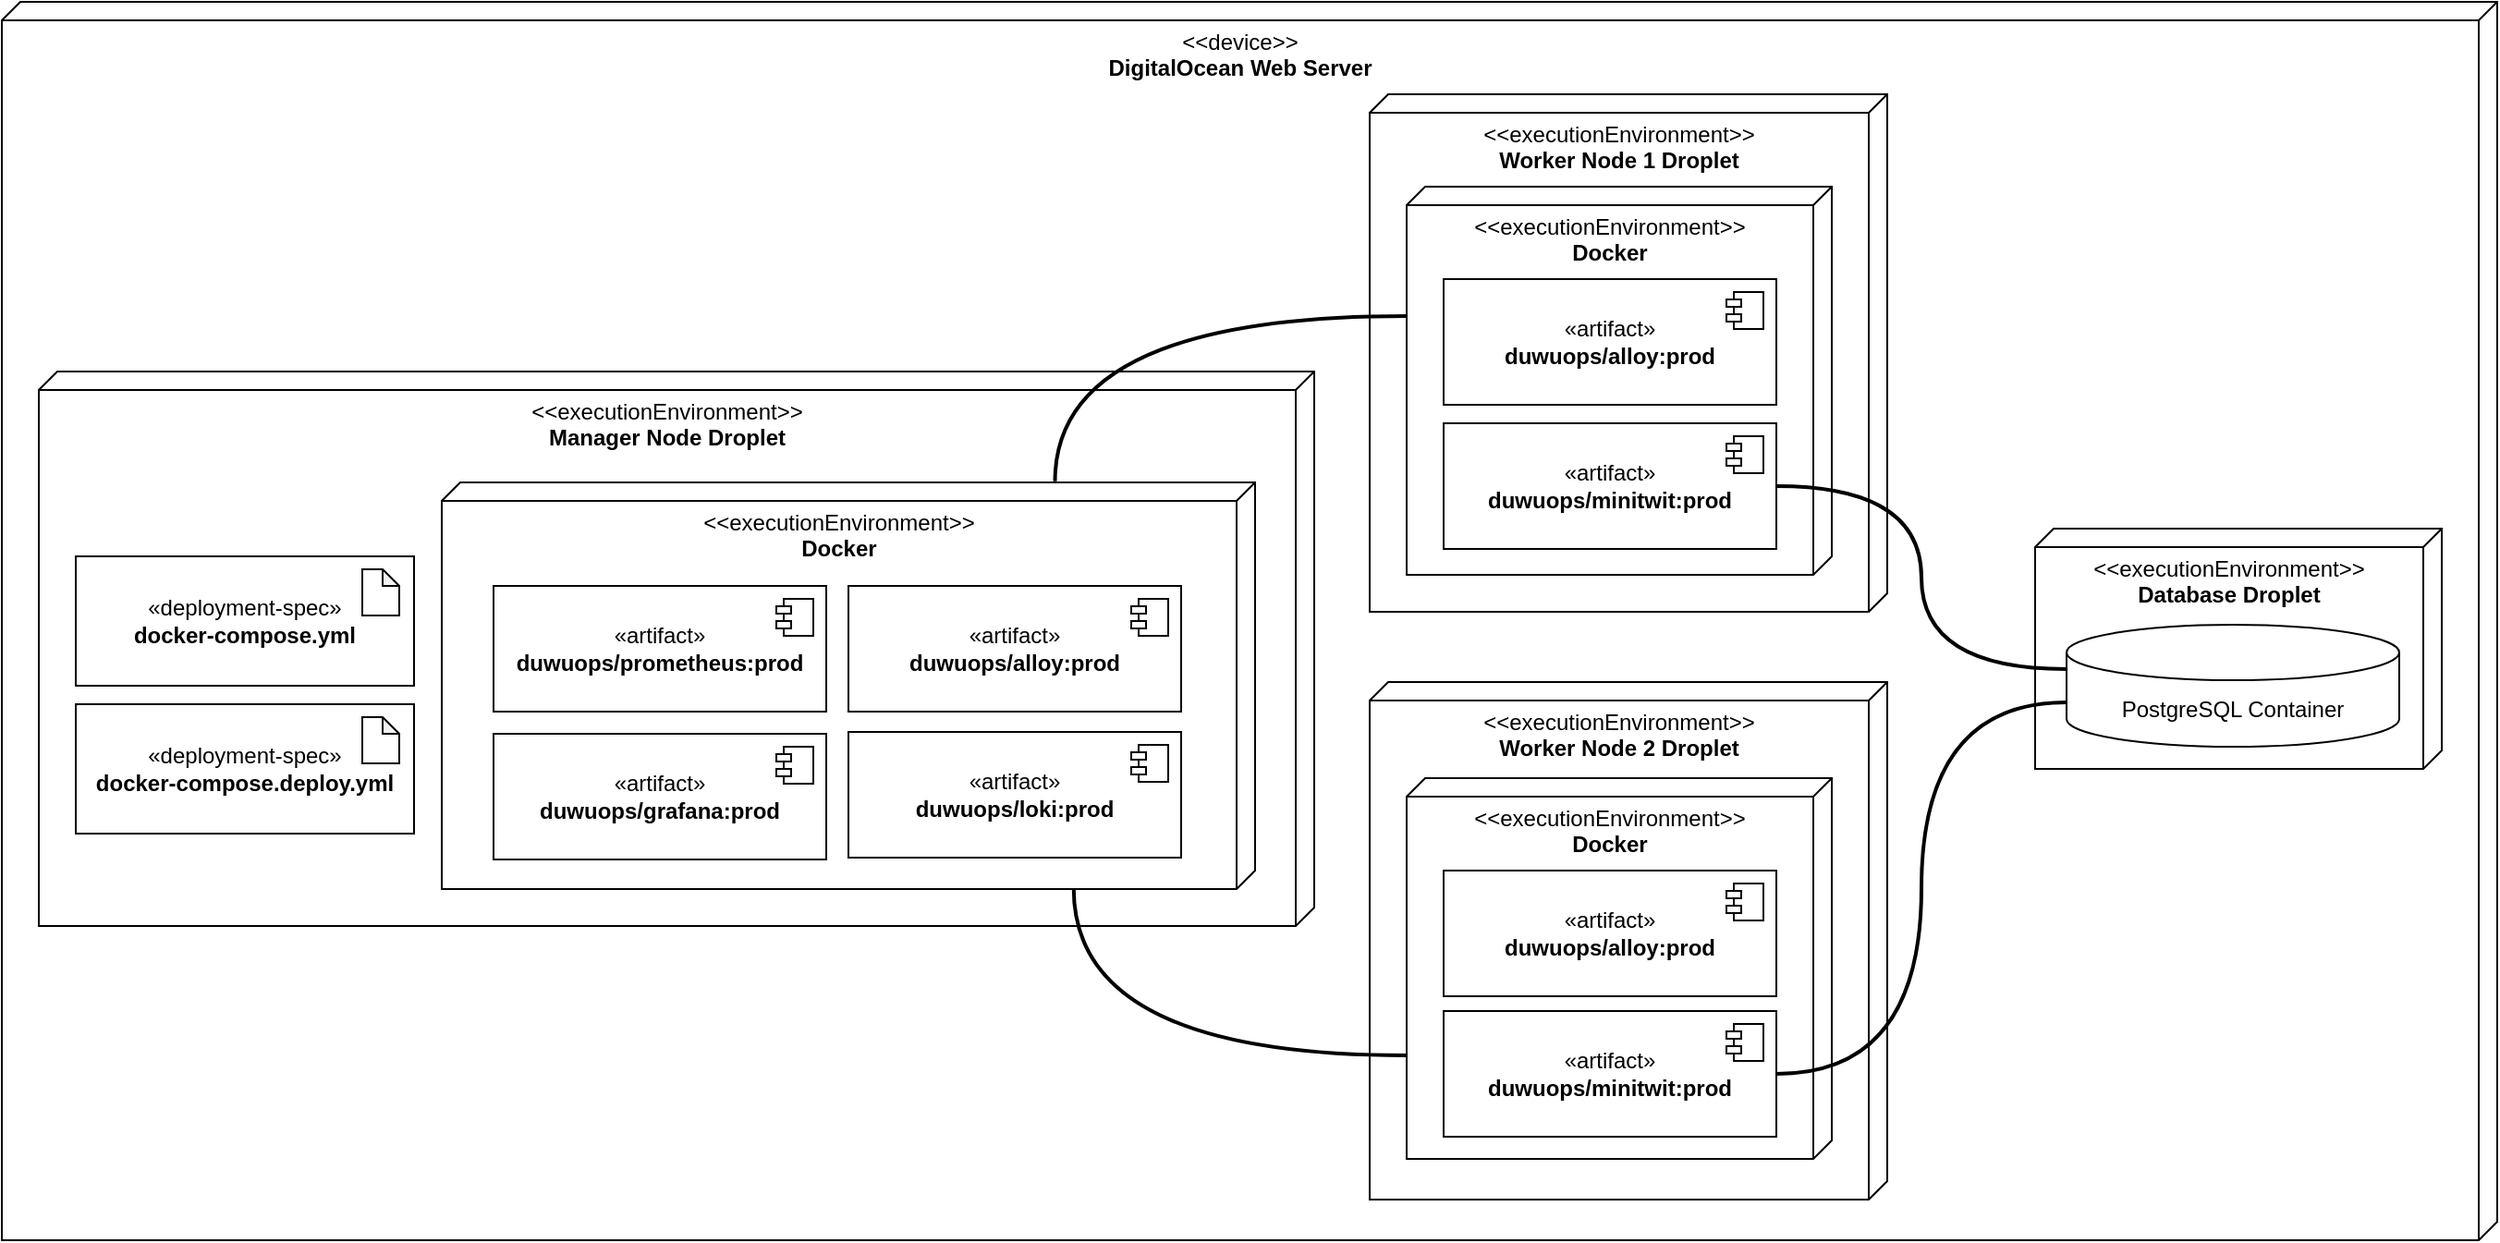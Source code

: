 <mxfile version="27.0.6" pages="3">
  <diagram name="Simple Minitwit" id="ghDVzeXJiOUVbR5JhGNg">
    <mxGraphModel dx="448" dy="2796" grid="1" gridSize="10" guides="1" tooltips="1" connect="1" arrows="1" fold="1" page="1" pageScale="1" pageWidth="827" pageHeight="1169" math="0" shadow="0">
      <root>
        <mxCell id="r8OlChdxKm2pubxisH3F-0" />
        <mxCell id="r8OlChdxKm2pubxisH3F-1" parent="r8OlChdxKm2pubxisH3F-0" />
        <mxCell id="r8OlChdxKm2pubxisH3F-3" value="&amp;lt;&amp;lt;device&amp;gt;&amp;gt;&lt;br&gt;&lt;b&gt;DigitalOcean Web Server&lt;/b&gt;" style="verticalAlign=top;align=center;spacingTop=8;spacingLeft=2;spacingRight=12;shape=cube;size=10;direction=south;fontStyle=0;html=1;whiteSpace=wrap;" vertex="1" parent="r8OlChdxKm2pubxisH3F-1">
          <mxGeometry x="1810" y="-960" width="1350" height="670" as="geometry" />
        </mxCell>
        <mxCell id="hiEy23RbbXemlwwqK9lv-1" value="" style="group" vertex="1" connectable="0" parent="r8OlChdxKm2pubxisH3F-1">
          <mxGeometry x="2550" y="-592" width="280" height="280" as="geometry" />
        </mxCell>
        <mxCell id="yR3hGrw-X0Y6tIDQcqw4-3" value="&amp;lt;&amp;lt;executionEnvironment&amp;gt;&amp;gt;&lt;br&gt;&lt;b&gt;Worker Node 2&amp;nbsp;&lt;/b&gt;&lt;b&gt;Droplet&lt;/b&gt;" style="verticalAlign=top;align=center;spacingTop=8;spacingLeft=2;spacingRight=12;shape=cube;size=10;direction=south;fontStyle=0;html=1;whiteSpace=wrap;" vertex="1" parent="hiEy23RbbXemlwwqK9lv-1">
          <mxGeometry width="280" height="280" as="geometry" />
        </mxCell>
        <mxCell id="r8OlChdxKm2pubxisH3F-5" value="&amp;lt;&amp;lt;executionEnvironment&amp;gt;&amp;gt;&lt;br&gt;&lt;b&gt;Docker&lt;/b&gt;" style="verticalAlign=top;align=center;spacingTop=8;spacingLeft=2;spacingRight=12;shape=cube;size=10;direction=south;fontStyle=0;html=1;whiteSpace=wrap;" vertex="1" parent="hiEy23RbbXemlwwqK9lv-1">
          <mxGeometry x="20" y="52" width="230" height="206" as="geometry" />
        </mxCell>
        <mxCell id="r8OlChdxKm2pubxisH3F-53" value="«artifact»&lt;br&gt;&lt;b&gt;duwuops/alloy:prod&lt;/b&gt;" style="html=1;dropTarget=0;whiteSpace=wrap;" vertex="1" parent="hiEy23RbbXemlwwqK9lv-1">
          <mxGeometry x="40" y="102" width="180" height="68" as="geometry" />
        </mxCell>
        <mxCell id="r8OlChdxKm2pubxisH3F-54" value="" style="shape=module;jettyWidth=8;jettyHeight=4;" vertex="1" parent="r8OlChdxKm2pubxisH3F-53">
          <mxGeometry x="1" width="20" height="20" relative="1" as="geometry">
            <mxPoint x="-27" y="7" as="offset" />
          </mxGeometry>
        </mxCell>
        <mxCell id="yR3hGrw-X0Y6tIDQcqw4-11" value="«artifact»&lt;br&gt;&lt;b&gt;duwuops/minitwit:prod&lt;/b&gt;" style="html=1;dropTarget=0;whiteSpace=wrap;" vertex="1" parent="hiEy23RbbXemlwwqK9lv-1">
          <mxGeometry x="40" y="178" width="180" height="68" as="geometry" />
        </mxCell>
        <mxCell id="yR3hGrw-X0Y6tIDQcqw4-12" value="" style="shape=module;jettyWidth=8;jettyHeight=4;" vertex="1" parent="yR3hGrw-X0Y6tIDQcqw4-11">
          <mxGeometry x="1" width="20" height="20" relative="1" as="geometry">
            <mxPoint x="-27" y="7" as="offset" />
          </mxGeometry>
        </mxCell>
        <mxCell id="r8OlChdxKm2pubxisH3F-18" value="" style="group" vertex="1" connectable="0" parent="r8OlChdxKm2pubxisH3F-1">
          <mxGeometry x="2910" y="-675" width="220" height="130" as="geometry" />
        </mxCell>
        <mxCell id="r8OlChdxKm2pubxisH3F-19" value="&amp;lt;&amp;lt;executionEnvironment&amp;gt;&amp;gt;&lt;br&gt;&lt;b&gt;Database Droplet&lt;/b&gt;" style="verticalAlign=top;align=center;spacingTop=8;spacingLeft=2;spacingRight=12;shape=cube;size=10;direction=south;fontStyle=0;html=1;whiteSpace=wrap;" vertex="1" parent="r8OlChdxKm2pubxisH3F-18">
          <mxGeometry width="220" height="130" as="geometry" />
        </mxCell>
        <mxCell id="r8OlChdxKm2pubxisH3F-20" value="PostgreSQL Container" style="shape=cylinder3;whiteSpace=wrap;html=1;boundedLbl=1;backgroundOutline=1;size=15;" vertex="1" parent="r8OlChdxKm2pubxisH3F-18">
          <mxGeometry x="17" y="52" width="180" height="66" as="geometry" />
        </mxCell>
        <mxCell id="hiEy23RbbXemlwwqK9lv-2" value="" style="group" vertex="1" connectable="0" parent="r8OlChdxKm2pubxisH3F-1">
          <mxGeometry x="2550" y="-910" width="280" height="280" as="geometry" />
        </mxCell>
        <mxCell id="yR3hGrw-X0Y6tIDQcqw4-2" value="&amp;lt;&amp;lt;executionEnvironment&amp;gt;&amp;gt;&lt;br&gt;&lt;b&gt;Worker Node 1&amp;nbsp;&lt;/b&gt;&lt;b&gt;Droplet&lt;/b&gt;" style="verticalAlign=top;align=center;spacingTop=8;spacingLeft=2;spacingRight=12;shape=cube;size=10;direction=south;fontStyle=0;html=1;whiteSpace=wrap;" vertex="1" parent="hiEy23RbbXemlwwqK9lv-2">
          <mxGeometry width="280" height="280" as="geometry" />
        </mxCell>
        <mxCell id="r8OlChdxKm2pubxisH3F-6" value="&amp;lt;&amp;lt;executionEnvironment&amp;gt;&amp;gt;&lt;br&gt;&lt;b&gt;Docker&lt;/b&gt;" style="verticalAlign=top;align=center;spacingTop=8;spacingLeft=2;spacingRight=12;shape=cube;size=10;direction=south;fontStyle=0;html=1;whiteSpace=wrap;" vertex="1" parent="hiEy23RbbXemlwwqK9lv-2">
          <mxGeometry x="20" y="50" width="230" height="210" as="geometry" />
        </mxCell>
        <mxCell id="r8OlChdxKm2pubxisH3F-51" value="«artifact»&lt;br&gt;&lt;b&gt;duwuops/alloy:prod&lt;/b&gt;" style="html=1;dropTarget=0;whiteSpace=wrap;" vertex="1" parent="hiEy23RbbXemlwwqK9lv-2">
          <mxGeometry x="40" y="100" width="180" height="68" as="geometry" />
        </mxCell>
        <mxCell id="r8OlChdxKm2pubxisH3F-52" value="" style="shape=module;jettyWidth=8;jettyHeight=4;" vertex="1" parent="r8OlChdxKm2pubxisH3F-51">
          <mxGeometry x="1" width="20" height="20" relative="1" as="geometry">
            <mxPoint x="-27" y="7" as="offset" />
          </mxGeometry>
        </mxCell>
        <mxCell id="yR3hGrw-X0Y6tIDQcqw4-7" value="«artifact»&lt;br&gt;&lt;b&gt;duwuops/minitwit:prod&lt;/b&gt;" style="html=1;dropTarget=0;whiteSpace=wrap;" vertex="1" parent="hiEy23RbbXemlwwqK9lv-2">
          <mxGeometry x="40" y="178" width="180" height="68" as="geometry" />
        </mxCell>
        <mxCell id="yR3hGrw-X0Y6tIDQcqw4-8" value="" style="shape=module;jettyWidth=8;jettyHeight=4;" vertex="1" parent="yR3hGrw-X0Y6tIDQcqw4-7">
          <mxGeometry x="1" width="20" height="20" relative="1" as="geometry">
            <mxPoint x="-27" y="7" as="offset" />
          </mxGeometry>
        </mxCell>
        <mxCell id="hiEy23RbbXemlwwqK9lv-4" value="" style="group" vertex="1" connectable="0" parent="r8OlChdxKm2pubxisH3F-1">
          <mxGeometry x="1830" y="-760" width="690" height="300" as="geometry" />
        </mxCell>
        <mxCell id="r8OlChdxKm2pubxisH3F-4" value="&amp;lt;&amp;lt;executionEnvironment&amp;gt;&amp;gt;&lt;br&gt;&lt;b&gt;Manager Node&amp;nbsp;&lt;/b&gt;&lt;b&gt;Droplet&lt;/b&gt;" style="verticalAlign=top;align=center;spacingTop=8;spacingLeft=2;spacingRight=12;shape=cube;size=10;direction=south;fontStyle=0;html=1;whiteSpace=wrap;" vertex="1" parent="hiEy23RbbXemlwwqK9lv-4">
          <mxGeometry width="690" height="300" as="geometry" />
        </mxCell>
        <mxCell id="yR3hGrw-X0Y6tIDQcqw4-13" value="" style="group" vertex="1" connectable="0" parent="hiEy23RbbXemlwwqK9lv-4">
          <mxGeometry x="20" y="100" width="183" height="150" as="geometry" />
        </mxCell>
        <mxCell id="r8OlChdxKm2pubxisH3F-21" value="" style="group" vertex="1" connectable="0" parent="yR3hGrw-X0Y6tIDQcqw4-13">
          <mxGeometry y="80" width="183" height="70" as="geometry" />
        </mxCell>
        <mxCell id="r8OlChdxKm2pubxisH3F-22" value="«deployment-spec»&lt;br&gt;&lt;b&gt;docker-compose.deploy.yml&lt;/b&gt;" style="html=1;whiteSpace=wrap;" vertex="1" parent="r8OlChdxKm2pubxisH3F-21">
          <mxGeometry width="183" height="70" as="geometry" />
        </mxCell>
        <mxCell id="r8OlChdxKm2pubxisH3F-23" value="" style="shape=note;whiteSpace=wrap;html=1;backgroundOutline=1;darkOpacity=0.05;size=9;" vertex="1" parent="r8OlChdxKm2pubxisH3F-21">
          <mxGeometry x="155" y="7" width="20" height="25" as="geometry" />
        </mxCell>
        <mxCell id="r8OlChdxKm2pubxisH3F-24" value="" style="group" vertex="1" connectable="0" parent="yR3hGrw-X0Y6tIDQcqw4-13">
          <mxGeometry width="183" height="70" as="geometry" />
        </mxCell>
        <mxCell id="r8OlChdxKm2pubxisH3F-25" value="«deployment-spec»&lt;br&gt;&lt;b&gt;docker-compose.yml&lt;/b&gt;" style="html=1;whiteSpace=wrap;" vertex="1" parent="r8OlChdxKm2pubxisH3F-24">
          <mxGeometry width="183" height="70" as="geometry" />
        </mxCell>
        <mxCell id="r8OlChdxKm2pubxisH3F-26" value="" style="shape=note;whiteSpace=wrap;html=1;backgroundOutline=1;darkOpacity=0.05;size=9;" vertex="1" parent="r8OlChdxKm2pubxisH3F-24">
          <mxGeometry x="155" y="7" width="20" height="25" as="geometry" />
        </mxCell>
        <mxCell id="hiEy23RbbXemlwwqK9lv-3" value="" style="group" vertex="1" connectable="0" parent="hiEy23RbbXemlwwqK9lv-4">
          <mxGeometry x="218" y="60" width="440" height="220" as="geometry" />
        </mxCell>
        <mxCell id="r8OlChdxKm2pubxisH3F-62" value="&amp;lt;&amp;lt;executionEnvironment&amp;gt;&amp;gt;&lt;br&gt;&lt;b&gt;Docker&lt;/b&gt;" style="verticalAlign=top;align=center;spacingTop=8;spacingLeft=2;spacingRight=12;shape=cube;size=10;direction=south;fontStyle=0;html=1;whiteSpace=wrap;container=0;" vertex="1" parent="hiEy23RbbXemlwwqK9lv-3">
          <mxGeometry width="440" height="220" as="geometry" />
        </mxCell>
        <mxCell id="r8OlChdxKm2pubxisH3F-63" value="«artifact»&lt;br&gt;&lt;b&gt;duwuops/grafana:prod&lt;/b&gt;" style="html=1;dropTarget=0;whiteSpace=wrap;" vertex="1" parent="hiEy23RbbXemlwwqK9lv-3">
          <mxGeometry x="28" y="136" width="180" height="68" as="geometry" />
        </mxCell>
        <mxCell id="r8OlChdxKm2pubxisH3F-64" value="" style="shape=module;jettyWidth=8;jettyHeight=4;" vertex="1" parent="r8OlChdxKm2pubxisH3F-63">
          <mxGeometry x="1" width="20" height="20" relative="1" as="geometry">
            <mxPoint x="-27" y="7" as="offset" />
          </mxGeometry>
        </mxCell>
        <mxCell id="r8OlChdxKm2pubxisH3F-65" value="«artifact»&lt;br&gt;&lt;b&gt;duwuops/prometheus:prod&lt;/b&gt;" style="html=1;dropTarget=0;whiteSpace=wrap;" vertex="1" parent="hiEy23RbbXemlwwqK9lv-3">
          <mxGeometry x="28" y="56" width="180" height="68" as="geometry" />
        </mxCell>
        <mxCell id="r8OlChdxKm2pubxisH3F-66" value="" style="shape=module;jettyWidth=8;jettyHeight=4;" vertex="1" parent="r8OlChdxKm2pubxisH3F-65">
          <mxGeometry x="1" width="20" height="20" relative="1" as="geometry">
            <mxPoint x="-27" y="7" as="offset" />
          </mxGeometry>
        </mxCell>
        <mxCell id="r8OlChdxKm2pubxisH3F-69" value="«artifact»&lt;br&gt;&lt;b&gt;duwuops/loki:prod&lt;/b&gt;" style="html=1;dropTarget=0;whiteSpace=wrap;" vertex="1" parent="hiEy23RbbXemlwwqK9lv-3">
          <mxGeometry x="220" y="135" width="180" height="68" as="geometry" />
        </mxCell>
        <mxCell id="r8OlChdxKm2pubxisH3F-70" value="" style="shape=module;jettyWidth=8;jettyHeight=4;" vertex="1" parent="r8OlChdxKm2pubxisH3F-69">
          <mxGeometry x="1" width="20" height="20" relative="1" as="geometry">
            <mxPoint x="-27" y="7" as="offset" />
          </mxGeometry>
        </mxCell>
        <mxCell id="r8OlChdxKm2pubxisH3F-67" value="«artifact»&lt;br&gt;&lt;b&gt;duwuops/alloy:prod&lt;/b&gt;" style="html=1;dropTarget=0;whiteSpace=wrap;" vertex="1" parent="hiEy23RbbXemlwwqK9lv-3">
          <mxGeometry x="220" y="56" width="180" height="68" as="geometry" />
        </mxCell>
        <mxCell id="r8OlChdxKm2pubxisH3F-68" value="" style="shape=module;jettyWidth=8;jettyHeight=4;" vertex="1" parent="r8OlChdxKm2pubxisH3F-67">
          <mxGeometry x="1" width="20" height="20" relative="1" as="geometry">
            <mxPoint x="-27" y="7" as="offset" />
          </mxGeometry>
        </mxCell>
        <mxCell id="r8OlChdxKm2pubxisH3F-57" value="" style="endArrow=none;startArrow=none;html=1;rounded=0;startFill=0;edgeStyle=orthogonalEdgeStyle;curved=1;exitX=0.999;exitY=0.223;exitDx=0;exitDy=0;exitPerimeter=0;strokeWidth=2;" edge="1" parent="r8OlChdxKm2pubxisH3F-1" source="r8OlChdxKm2pubxisH3F-62" target="r8OlChdxKm2pubxisH3F-5">
          <mxGeometry width="50" height="50" relative="1" as="geometry">
            <mxPoint x="2500" y="-487" as="sourcePoint" />
            <mxPoint x="2510" y="-250" as="targetPoint" />
            <Array as="points">
              <mxPoint x="2390" y="-390" />
            </Array>
          </mxGeometry>
        </mxCell>
        <mxCell id="r8OlChdxKm2pubxisH3F-60" value="" style="endArrow=none;html=1;rounded=0;entryX=0;entryY=0;entryDx=0;entryDy=42;entryPerimeter=0;edgeStyle=orthogonalEdgeStyle;curved=1;startFill=0;startArrow=none;strokeWidth=2;" edge="1" parent="r8OlChdxKm2pubxisH3F-1" source="yR3hGrw-X0Y6tIDQcqw4-11" target="r8OlChdxKm2pubxisH3F-20">
          <mxGeometry width="50" height="50" relative="1" as="geometry">
            <mxPoint x="2330" y="-720" as="sourcePoint" />
            <mxPoint x="2380" y="-770" as="targetPoint" />
          </mxGeometry>
        </mxCell>
        <mxCell id="r8OlChdxKm2pubxisH3F-59" value="" style="endArrow=none;html=1;rounded=0;entryX=0;entryY=0;entryDx=0;entryDy=24;entryPerimeter=0;edgeStyle=orthogonalEdgeStyle;curved=1;startFill=0;startArrow=none;strokeWidth=2;" edge="1" parent="r8OlChdxKm2pubxisH3F-1" source="yR3hGrw-X0Y6tIDQcqw4-7" target="r8OlChdxKm2pubxisH3F-20">
          <mxGeometry width="50" height="50" relative="1" as="geometry">
            <mxPoint x="2330" y="-720" as="sourcePoint" />
            <mxPoint x="2380" y="-770" as="targetPoint" />
          </mxGeometry>
        </mxCell>
        <mxCell id="r8OlChdxKm2pubxisH3F-56" value="" style="endArrow=none;startArrow=none;html=1;rounded=0;startFill=0;edgeStyle=orthogonalEdgeStyle;curved=1;exitX=-0.003;exitY=0.246;exitDx=0;exitDy=0;exitPerimeter=0;strokeWidth=2;" edge="1" parent="r8OlChdxKm2pubxisH3F-1" source="r8OlChdxKm2pubxisH3F-62" target="r8OlChdxKm2pubxisH3F-6">
          <mxGeometry width="50" height="50" relative="1" as="geometry">
            <mxPoint x="2240" y="-670" as="sourcePoint" />
            <mxPoint x="2600" y="-990" as="targetPoint" />
            <Array as="points">
              <mxPoint x="2380" y="-790" />
            </Array>
          </mxGeometry>
        </mxCell>
      </root>
    </mxGraphModel>
  </diagram>
  <diagram name="Complex Minitwit" id="25oIEVVLG39mlsYZt4kh">
    <mxGraphModel dx="3153" dy="3609" grid="1" gridSize="10" guides="1" tooltips="1" connect="1" arrows="1" fold="1" page="1" pageScale="1" pageWidth="827" pageHeight="1169" math="0" shadow="0">
      <root>
        <mxCell id="IdghF8tD-fZZ1xPUse18-0" />
        <mxCell id="IdghF8tD-fZZ1xPUse18-1" parent="IdghF8tD-fZZ1xPUse18-0" />
        <mxCell id="llDihB3YxBTTd4F39NOo-9" value="&amp;lt;&amp;lt;device&amp;gt;&amp;gt;&lt;br&gt;&lt;b&gt;GitHub Web Server&lt;/b&gt;" style="verticalAlign=top;align=center;spacingTop=8;spacingLeft=2;spacingRight=12;shape=cube;size=10;direction=south;fontStyle=0;html=1;whiteSpace=wrap;" vertex="1" parent="IdghF8tD-fZZ1xPUse18-1">
          <mxGeometry x="750" y="-720" width="970" height="520" as="geometry" />
        </mxCell>
        <mxCell id="Jr-4Hn71MBpdXtiZNSK_-5" value="&amp;lt;&amp;lt;device&amp;gt;&amp;gt;&lt;br&gt;&lt;b&gt;DigitalOcean Web Server&lt;/b&gt;" style="verticalAlign=top;align=center;spacingTop=8;spacingLeft=2;spacingRight=12;shape=cube;size=10;direction=south;fontStyle=0;html=1;whiteSpace=wrap;" vertex="1" parent="IdghF8tD-fZZ1xPUse18-1">
          <mxGeometry x="1800" y="-200" width="1260" height="500" as="geometry" />
        </mxCell>
        <mxCell id="llDihB3YxBTTd4F39NOo-1" value="&amp;lt;&amp;lt;executionEnvironment&amp;gt;&amp;gt;&lt;br&gt;&lt;b&gt;Manager Node&amp;nbsp;&lt;/b&gt;&lt;b&gt;Droplet&lt;/b&gt;" style="verticalAlign=top;align=center;spacingTop=8;spacingLeft=2;spacingRight=12;shape=cube;size=10;direction=south;fontStyle=0;html=1;whiteSpace=wrap;" vertex="1" parent="IdghF8tD-fZZ1xPUse18-1">
          <mxGeometry x="1830" y="-135" width="700" height="400" as="geometry" />
        </mxCell>
        <mxCell id="llDihB3YxBTTd4F39NOo-6" value="&amp;lt;&amp;lt;executionEnvironment&amp;gt;&amp;gt;&lt;br&gt;&lt;b&gt;Worker Node 1&amp;nbsp;&lt;/b&gt;&lt;b&gt;Droplet&lt;/b&gt;" style="verticalAlign=top;align=center;spacingTop=8;spacingLeft=2;spacingRight=12;shape=cube;size=10;direction=south;fontStyle=0;html=1;whiteSpace=wrap;" vertex="1" parent="IdghF8tD-fZZ1xPUse18-1">
          <mxGeometry x="2570" y="150" width="220" height="130" as="geometry" />
        </mxCell>
        <mxCell id="llDihB3YxBTTd4F39NOo-8" value="&amp;lt;&amp;lt;executionEnvironment&amp;gt;&amp;gt;&lt;br&gt;&lt;b&gt;Worker Node 2&amp;nbsp;&lt;/b&gt;&lt;b&gt;Droplet&lt;/b&gt;" style="verticalAlign=top;align=center;spacingTop=8;spacingLeft=2;spacingRight=12;shape=cube;size=10;direction=south;fontStyle=0;html=1;whiteSpace=wrap;" vertex="1" parent="IdghF8tD-fZZ1xPUse18-1">
          <mxGeometry x="2570" y="-160" width="220" height="130" as="geometry" />
        </mxCell>
        <mxCell id="llDihB3YxBTTd4F39NOo-11" value="&amp;lt;&amp;lt;device&amp;gt;&amp;gt;&lt;br&gt;&lt;b&gt;DockerHub Web Server&lt;/b&gt;" style="verticalAlign=top;align=center;spacingTop=8;spacingLeft=2;spacingRight=12;shape=cube;size=10;direction=south;fontStyle=0;html=1;whiteSpace=wrap;" vertex="1" parent="IdghF8tD-fZZ1xPUse18-1">
          <mxGeometry x="1810" y="-587.5" width="990" height="150" as="geometry" />
        </mxCell>
        <mxCell id="QyBN33wrz6--oar-33s9-0" value="«artifact»&lt;br&gt;&lt;b&gt;duwuops/minitwit:prod&lt;/b&gt;" style="html=1;dropTarget=0;whiteSpace=wrap;" vertex="1" parent="IdghF8tD-fZZ1xPUse18-1">
          <mxGeometry x="1830" y="-527.5" width="180" height="68" as="geometry" />
        </mxCell>
        <mxCell id="QyBN33wrz6--oar-33s9-1" value="" style="shape=module;jettyWidth=8;jettyHeight=4;" vertex="1" parent="QyBN33wrz6--oar-33s9-0">
          <mxGeometry x="1" width="20" height="20" relative="1" as="geometry">
            <mxPoint x="-27" y="7" as="offset" />
          </mxGeometry>
        </mxCell>
        <mxCell id="QyBN33wrz6--oar-33s9-2" value="«artifact»&lt;br&gt;&lt;b&gt;duwuops/grafana:prod&lt;/b&gt;" style="html=1;dropTarget=0;whiteSpace=wrap;" vertex="1" parent="IdghF8tD-fZZ1xPUse18-1">
          <mxGeometry x="2210" y="-527.5" width="180" height="68" as="geometry" />
        </mxCell>
        <mxCell id="QyBN33wrz6--oar-33s9-3" value="" style="shape=module;jettyWidth=8;jettyHeight=4;" vertex="1" parent="QyBN33wrz6--oar-33s9-2">
          <mxGeometry x="1" width="20" height="20" relative="1" as="geometry">
            <mxPoint x="-27" y="7" as="offset" />
          </mxGeometry>
        </mxCell>
        <mxCell id="QyBN33wrz6--oar-33s9-4" value="«artifact»&lt;br&gt;&lt;b&gt;duwuops/prometheus:prod&lt;/b&gt;" style="html=1;dropTarget=0;whiteSpace=wrap;" vertex="1" parent="IdghF8tD-fZZ1xPUse18-1">
          <mxGeometry x="2020" y="-527.5" width="180" height="68" as="geometry" />
        </mxCell>
        <mxCell id="QyBN33wrz6--oar-33s9-5" value="" style="shape=module;jettyWidth=8;jettyHeight=4;" vertex="1" parent="QyBN33wrz6--oar-33s9-4">
          <mxGeometry x="1" width="20" height="20" relative="1" as="geometry">
            <mxPoint x="-27" y="7" as="offset" />
          </mxGeometry>
        </mxCell>
        <mxCell id="QyBN33wrz6--oar-33s9-6" value="«artifact»&lt;br&gt;&lt;b&gt;duwuops/alloy:prod&lt;/b&gt;" style="html=1;dropTarget=0;whiteSpace=wrap;" vertex="1" parent="IdghF8tD-fZZ1xPUse18-1">
          <mxGeometry x="2400" y="-527.5" width="180" height="68" as="geometry" />
        </mxCell>
        <mxCell id="QyBN33wrz6--oar-33s9-7" value="" style="shape=module;jettyWidth=8;jettyHeight=4;" vertex="1" parent="QyBN33wrz6--oar-33s9-6">
          <mxGeometry x="1" width="20" height="20" relative="1" as="geometry">
            <mxPoint x="-27" y="7" as="offset" />
          </mxGeometry>
        </mxCell>
        <mxCell id="QyBN33wrz6--oar-33s9-8" value="«artifact»&lt;br&gt;&lt;b&gt;duwuops/loki:prod&lt;/b&gt;" style="html=1;dropTarget=0;whiteSpace=wrap;" vertex="1" parent="IdghF8tD-fZZ1xPUse18-1">
          <mxGeometry x="2590" y="-527.5" width="180" height="68" as="geometry" />
        </mxCell>
        <mxCell id="QyBN33wrz6--oar-33s9-9" value="" style="shape=module;jettyWidth=8;jettyHeight=4;" vertex="1" parent="QyBN33wrz6--oar-33s9-8">
          <mxGeometry x="1" width="20" height="20" relative="1" as="geometry">
            <mxPoint x="-27" y="7" as="offset" />
          </mxGeometry>
        </mxCell>
        <mxCell id="Jr-4Hn71MBpdXtiZNSK_-3" value="" style="group" vertex="1" connectable="0" parent="IdghF8tD-fZZ1xPUse18-1">
          <mxGeometry x="2810" width="220" height="130" as="geometry" />
        </mxCell>
        <mxCell id="Jr-4Hn71MBpdXtiZNSK_-1" value="&amp;lt;&amp;lt;executionEnvironment&amp;gt;&amp;gt;&lt;br&gt;&lt;b&gt;Database Droplet&lt;/b&gt;" style="verticalAlign=top;align=center;spacingTop=8;spacingLeft=2;spacingRight=12;shape=cube;size=10;direction=south;fontStyle=0;html=1;whiteSpace=wrap;" vertex="1" parent="Jr-4Hn71MBpdXtiZNSK_-3">
          <mxGeometry width="220" height="130" as="geometry" />
        </mxCell>
        <mxCell id="Jr-4Hn71MBpdXtiZNSK_-2" value="PostgreSQL Container" style="shape=cylinder3;whiteSpace=wrap;html=1;boundedLbl=1;backgroundOutline=1;size=15;" vertex="1" parent="Jr-4Hn71MBpdXtiZNSK_-3">
          <mxGeometry x="17" y="52" width="180" height="66" as="geometry" />
        </mxCell>
        <mxCell id="MqT093NhRoBbuphoOy9v-0" value="" style="group" vertex="1" connectable="0" parent="IdghF8tD-fZZ1xPUse18-1">
          <mxGeometry x="1850" y="65" width="183" height="70" as="geometry" />
        </mxCell>
        <mxCell id="MqT093NhRoBbuphoOy9v-1" value="«artifact»&lt;br&gt;&lt;b&gt;docker-compose.deploy.yml&lt;/b&gt;" style="html=1;whiteSpace=wrap;" vertex="1" parent="MqT093NhRoBbuphoOy9v-0">
          <mxGeometry width="183" height="70" as="geometry" />
        </mxCell>
        <mxCell id="MqT093NhRoBbuphoOy9v-2" value="" style="shape=note;whiteSpace=wrap;html=1;backgroundOutline=1;darkOpacity=0.05;size=9;" vertex="1" parent="MqT093NhRoBbuphoOy9v-0">
          <mxGeometry x="155" y="7" width="20" height="25" as="geometry" />
        </mxCell>
        <mxCell id="MqT093NhRoBbuphoOy9v-3" value="" style="group" vertex="1" connectable="0" parent="IdghF8tD-fZZ1xPUse18-1">
          <mxGeometry x="1850" y="-15" width="183" height="70" as="geometry" />
        </mxCell>
        <mxCell id="MqT093NhRoBbuphoOy9v-4" value="«artifact»&lt;br&gt;&lt;b&gt;docker-compose.yml&lt;/b&gt;" style="html=1;whiteSpace=wrap;" vertex="1" parent="MqT093NhRoBbuphoOy9v-3">
          <mxGeometry width="183" height="70" as="geometry" />
        </mxCell>
        <mxCell id="MqT093NhRoBbuphoOy9v-5" value="" style="shape=note;whiteSpace=wrap;html=1;backgroundOutline=1;darkOpacity=0.05;size=9;" vertex="1" parent="MqT093NhRoBbuphoOy9v-3">
          <mxGeometry x="155" y="7" width="20" height="25" as="geometry" />
        </mxCell>
        <mxCell id="8T8P0orawlrlJ7Gp9K8P-12" value="" style="group" vertex="1" connectable="0" parent="IdghF8tD-fZZ1xPUse18-1">
          <mxGeometry x="1000" y="-650" width="690" height="420" as="geometry" />
        </mxCell>
        <mxCell id="8T8P0orawlrlJ7Gp9K8P-1" value="&amp;lt;&amp;lt;executionEnvironment&amp;gt;&amp;gt;&lt;br&gt;&lt;b&gt;GitHub Actions&lt;/b&gt;" style="verticalAlign=top;align=center;spacingTop=8;spacingLeft=2;spacingRight=12;shape=cube;size=10;direction=south;fontStyle=0;html=1;whiteSpace=wrap;" vertex="1" parent="8T8P0orawlrlJ7Gp9K8P-12">
          <mxGeometry width="690" height="420" as="geometry" />
        </mxCell>
        <mxCell id="8T8P0orawlrlJ7Gp9K8P-10" value="" style="group" vertex="1" connectable="0" parent="8T8P0orawlrlJ7Gp9K8P-12">
          <mxGeometry x="30" y="62.5" width="620" height="157.5" as="geometry" />
        </mxCell>
        <mxCell id="8T8P0orawlrlJ7Gp9K8P-0" value="&lt;br&gt;&lt;br&gt;&quot;Build &amp;amp; Push&quot;-job" style="shape=folder;fontStyle=1;spacingTop=10;tabWidth=140;tabHeight=30;tabPosition=left;html=1;whiteSpace=wrap;verticalAlign=top;" vertex="1" parent="8T8P0orawlrlJ7Gp9K8P-10">
          <mxGeometry width="620" height="157.5" as="geometry" />
        </mxCell>
        <mxCell id="MqT093NhRoBbuphoOy9v-7" value="«artifact»&lt;br&gt;&lt;b&gt;docker/bake-action@master&lt;/b&gt;" style="html=1;dropTarget=0;whiteSpace=wrap;" vertex="1" parent="8T8P0orawlrlJ7Gp9K8P-10">
          <mxGeometry x="420" y="69.5" width="180" height="68" as="geometry" />
        </mxCell>
        <mxCell id="MqT093NhRoBbuphoOy9v-8" value="" style="shape=module;jettyWidth=8;jettyHeight=4;" vertex="1" parent="MqT093NhRoBbuphoOy9v-7">
          <mxGeometry x="1" width="20" height="20" relative="1" as="geometry">
            <mxPoint x="-27" y="7" as="offset" />
          </mxGeometry>
        </mxCell>
        <mxCell id="MqT093NhRoBbuphoOy9v-17" value="«artifact»&lt;br&gt;&lt;b&gt;docker/login-action@master&lt;/b&gt;" style="html=1;dropTarget=0;whiteSpace=wrap;" vertex="1" parent="8T8P0orawlrlJ7Gp9K8P-10">
          <mxGeometry x="20" y="69.5" width="180" height="68" as="geometry" />
        </mxCell>
        <mxCell id="MqT093NhRoBbuphoOy9v-18" value="" style="shape=module;jettyWidth=8;jettyHeight=4;" vertex="1" parent="MqT093NhRoBbuphoOy9v-17">
          <mxGeometry x="1" width="20" height="20" relative="1" as="geometry">
            <mxPoint x="-27" y="7" as="offset" />
          </mxGeometry>
        </mxCell>
        <mxCell id="MqT093NhRoBbuphoOy9v-21" value="«artifact»&lt;br&gt;&lt;b&gt;docker/setup-buildx-action@master&lt;/b&gt;" style="html=1;dropTarget=0;whiteSpace=wrap;" vertex="1" parent="8T8P0orawlrlJ7Gp9K8P-10">
          <mxGeometry x="220" y="69.5" width="180" height="68" as="geometry" />
        </mxCell>
        <mxCell id="MqT093NhRoBbuphoOy9v-22" value="" style="shape=module;jettyWidth=8;jettyHeight=4;" vertex="1" parent="MqT093NhRoBbuphoOy9v-21">
          <mxGeometry x="1" width="20" height="20" relative="1" as="geometry">
            <mxPoint x="-27" y="7" as="offset" />
          </mxGeometry>
        </mxCell>
        <mxCell id="8T8P0orawlrlJ7Gp9K8P-11" value="" style="group" vertex="1" connectable="0" parent="8T8P0orawlrlJ7Gp9K8P-12">
          <mxGeometry x="111" y="240" width="420" height="157.5" as="geometry" />
        </mxCell>
        <mxCell id="8T8P0orawlrlJ7Gp9K8P-2" value="&lt;br&gt;&lt;br&gt;&quot;Deploy to DigitalOcean&quot;-job" style="shape=folder;fontStyle=1;spacingTop=10;tabWidth=140;tabHeight=30;tabPosition=left;html=1;whiteSpace=wrap;verticalAlign=top;" vertex="1" parent="8T8P0orawlrlJ7Gp9K8P-11">
          <mxGeometry width="420" height="157.5" as="geometry" />
        </mxCell>
        <mxCell id="MqT093NhRoBbuphoOy9v-9" value="«artifact»&lt;br&gt;&lt;b&gt;appleboy/ssh-action@master&lt;/b&gt;" style="html=1;dropTarget=0;whiteSpace=wrap;" vertex="1" parent="8T8P0orawlrlJ7Gp9K8P-11">
          <mxGeometry x="220" y="69.5" width="180" height="68" as="geometry" />
        </mxCell>
        <mxCell id="MqT093NhRoBbuphoOy9v-10" value="" style="shape=module;jettyWidth=8;jettyHeight=4;" vertex="1" parent="MqT093NhRoBbuphoOy9v-9">
          <mxGeometry x="1" width="20" height="20" relative="1" as="geometry">
            <mxPoint x="-27" y="7" as="offset" />
          </mxGeometry>
        </mxCell>
        <mxCell id="MqT093NhRoBbuphoOy9v-19" value="«artifact»&lt;br&gt;&lt;b&gt;appleboy/scp-action@master&lt;/b&gt;" style="html=1;dropTarget=0;whiteSpace=wrap;" vertex="1" parent="8T8P0orawlrlJ7Gp9K8P-11">
          <mxGeometry x="20" y="69.5" width="180" height="68" as="geometry" />
        </mxCell>
        <mxCell id="MqT093NhRoBbuphoOy9v-20" value="" style="shape=module;jettyWidth=8;jettyHeight=4;" vertex="1" parent="MqT093NhRoBbuphoOy9v-19">
          <mxGeometry x="1" width="20" height="20" relative="1" as="geometry">
            <mxPoint x="-27" y="7" as="offset" />
          </mxGeometry>
        </mxCell>
        <mxCell id="8T8P0orawlrlJ7Gp9K8P-14" value="" style="endArrow=classic;html=1;rounded=0;" edge="1" parent="IdghF8tD-fZZ1xPUse18-1" source="8T8P0orawlrlJ7Gp9K8P-0" target="8T8P0orawlrlJ7Gp9K8P-18">
          <mxGeometry width="50" height="50" relative="1" as="geometry">
            <mxPoint x="1170" y="-370" as="sourcePoint" />
            <mxPoint x="953" y="-424.839" as="targetPoint" />
          </mxGeometry>
        </mxCell>
        <mxCell id="8T8P0orawlrlJ7Gp9K8P-15" value="" style="endArrow=classic;html=1;rounded=0;" edge="1" parent="IdghF8tD-fZZ1xPUse18-1" source="8T8P0orawlrlJ7Gp9K8P-0" target="llDihB3YxBTTd4F39NOo-11">
          <mxGeometry width="50" height="50" relative="1" as="geometry">
            <mxPoint x="1090" y="-400" as="sourcePoint" />
            <mxPoint x="1140" y="-450" as="targetPoint" />
          </mxGeometry>
        </mxCell>
        <mxCell id="8T8P0orawlrlJ7Gp9K8P-16" value="" style="endArrow=classic;html=1;rounded=0;edgeStyle=orthogonalEdgeStyle;curved=1;exitX=1;exitY=0.5;exitDx=0;exitDy=0;entryX=0.014;entryY=0.911;entryDx=0;entryDy=0;entryPerimeter=0;" edge="1" parent="IdghF8tD-fZZ1xPUse18-1" source="MqT093NhRoBbuphoOy9v-9" target="8T8P0orawlrlJ7Gp9K8P-23">
          <mxGeometry width="50" height="50" relative="1" as="geometry">
            <mxPoint x="1410" y="-350" as="sourcePoint" />
            <mxPoint x="1820" y="-66" as="targetPoint" />
          </mxGeometry>
        </mxCell>
        <mxCell id="8T8P0orawlrlJ7Gp9K8P-17" value="" style="endArrow=classic;html=1;rounded=0;" edge="1" parent="IdghF8tD-fZZ1xPUse18-1" source="MqT093NhRoBbuphoOy9v-19" target="8T8P0orawlrlJ7Gp9K8P-18">
          <mxGeometry width="50" height="50" relative="1" as="geometry">
            <mxPoint x="1060" y="-160" as="sourcePoint" />
            <mxPoint x="953" y="-390.314" as="targetPoint" />
          </mxGeometry>
        </mxCell>
        <mxCell id="8T8P0orawlrlJ7Gp9K8P-18" value="«artifact»&lt;br&gt;&lt;b&gt;minitwit repository&lt;/b&gt;" style="html=1;dropTarget=0;whiteSpace=wrap;" vertex="1" parent="IdghF8tD-fZZ1xPUse18-1">
          <mxGeometry x="770" y="-440" width="180" height="68" as="geometry" />
        </mxCell>
        <mxCell id="8T8P0orawlrlJ7Gp9K8P-19" value="" style="shape=module;jettyWidth=8;jettyHeight=4;" vertex="1" parent="8T8P0orawlrlJ7Gp9K8P-18">
          <mxGeometry x="1" width="20" height="20" relative="1" as="geometry">
            <mxPoint x="-27" y="7" as="offset" />
          </mxGeometry>
        </mxCell>
        <mxCell id="8T8P0orawlrlJ7Gp9K8P-20" value="" style="endArrow=classic;html=1;rounded=0;edgeStyle=orthogonalEdgeStyle;elbow=vertical;curved=1;entryX=0;entryY=0.5;entryDx=0;entryDy=0;exitX=0.5;exitY=1;exitDx=0;exitDy=0;" edge="1" parent="IdghF8tD-fZZ1xPUse18-1" source="MqT093NhRoBbuphoOy9v-19" target="MqT093NhRoBbuphoOy9v-1">
          <mxGeometry width="50" height="50" relative="1" as="geometry">
            <mxPoint x="1610" y="-10" as="sourcePoint" />
            <mxPoint x="2197" y="292" as="targetPoint" />
          </mxGeometry>
        </mxCell>
        <mxCell id="8T8P0orawlrlJ7Gp9K8P-22" value="" style="endArrow=classic;html=1;rounded=0;edgeStyle=orthogonalEdgeStyle;elbow=vertical;curved=1;entryX=0;entryY=0.5;entryDx=0;entryDy=0;exitX=0.5;exitY=1;exitDx=0;exitDy=0;" edge="1" parent="IdghF8tD-fZZ1xPUse18-1" source="MqT093NhRoBbuphoOy9v-19" target="MqT093NhRoBbuphoOy9v-4">
          <mxGeometry width="50" height="50" relative="1" as="geometry">
            <mxPoint x="1310" y="-90" as="sourcePoint" />
            <mxPoint x="1939" y="327" as="targetPoint" />
          </mxGeometry>
        </mxCell>
        <mxCell id="8T8P0orawlrlJ7Gp9K8P-24" value="«artifact»&lt;br&gt;&lt;b&gt;duwuops/minitwit:prod&lt;/b&gt;" style="html=1;dropTarget=0;whiteSpace=wrap;" vertex="1" parent="IdghF8tD-fZZ1xPUse18-1">
          <mxGeometry x="2590" y="-110" width="180" height="68" as="geometry" />
        </mxCell>
        <mxCell id="8T8P0orawlrlJ7Gp9K8P-25" value="" style="shape=module;jettyWidth=8;jettyHeight=4;" vertex="1" parent="8T8P0orawlrlJ7Gp9K8P-24">
          <mxGeometry x="1" width="20" height="20" relative="1" as="geometry">
            <mxPoint x="-27" y="7" as="offset" />
          </mxGeometry>
        </mxCell>
        <mxCell id="8T8P0orawlrlJ7Gp9K8P-34" value="«artifact»&lt;br&gt;&lt;b&gt;duwuops/minitwit:prod&lt;/b&gt;" style="html=1;dropTarget=0;whiteSpace=wrap;" vertex="1" parent="IdghF8tD-fZZ1xPUse18-1">
          <mxGeometry x="2590" y="200" width="180" height="68" as="geometry" />
        </mxCell>
        <mxCell id="8T8P0orawlrlJ7Gp9K8P-35" value="" style="shape=module;jettyWidth=8;jettyHeight=4;" vertex="1" parent="8T8P0orawlrlJ7Gp9K8P-34">
          <mxGeometry x="1" width="20" height="20" relative="1" as="geometry">
            <mxPoint x="-27" y="7" as="offset" />
          </mxGeometry>
        </mxCell>
        <mxCell id="8T8P0orawlrlJ7Gp9K8P-36" value="" style="endArrow=classic;html=1;rounded=0;" edge="1" parent="IdghF8tD-fZZ1xPUse18-1" source="8T8P0orawlrlJ7Gp9K8P-23" target="llDihB3YxBTTd4F39NOo-11">
          <mxGeometry width="50" height="50" relative="1" as="geometry">
            <mxPoint x="2140" y="-150" as="sourcePoint" />
            <mxPoint x="2190" y="-200" as="targetPoint" />
          </mxGeometry>
        </mxCell>
        <mxCell id="8T8P0orawlrlJ7Gp9K8P-39" value="" style="endArrow=classic;startArrow=classic;html=1;rounded=0;" edge="1" parent="IdghF8tD-fZZ1xPUse18-1" source="8T8P0orawlrlJ7Gp9K8P-23" target="8T8P0orawlrlJ7Gp9K8P-24">
          <mxGeometry width="50" height="50" relative="1" as="geometry">
            <mxPoint x="2250" y="10" as="sourcePoint" />
            <mxPoint x="2300" y="-40" as="targetPoint" />
          </mxGeometry>
        </mxCell>
        <mxCell id="8T8P0orawlrlJ7Gp9K8P-40" value="" style="endArrow=classic;startArrow=classic;html=1;rounded=0;" edge="1" parent="IdghF8tD-fZZ1xPUse18-1" source="8T8P0orawlrlJ7Gp9K8P-23" target="8T8P0orawlrlJ7Gp9K8P-34">
          <mxGeometry width="50" height="50" relative="1" as="geometry">
            <mxPoint x="2510" y="193" as="sourcePoint" />
            <mxPoint x="2620" y="160" as="targetPoint" />
          </mxGeometry>
        </mxCell>
        <mxCell id="8T8P0orawlrlJ7Gp9K8P-42" value="" style="endArrow=classic;html=1;rounded=0;" edge="1" parent="IdghF8tD-fZZ1xPUse18-1" source="8T8P0orawlrlJ7Gp9K8P-23" target="Jr-4Hn71MBpdXtiZNSK_-2">
          <mxGeometry width="50" height="50" relative="1" as="geometry">
            <mxPoint x="2340" y="-40" as="sourcePoint" />
            <mxPoint x="2390" y="-90" as="targetPoint" />
          </mxGeometry>
        </mxCell>
        <mxCell id="8T8P0orawlrlJ7Gp9K8P-43" value="" style="endArrow=classic;html=1;rounded=0;exitX=1;exitY=0.5;exitDx=0;exitDy=0;entryX=0.145;entryY=0;entryDx=0;entryDy=4.35;entryPerimeter=0;" edge="1" parent="IdghF8tD-fZZ1xPUse18-1" source="8T8P0orawlrlJ7Gp9K8P-24" target="Jr-4Hn71MBpdXtiZNSK_-2">
          <mxGeometry width="50" height="50" relative="1" as="geometry">
            <mxPoint x="2340" y="-40" as="sourcePoint" />
            <mxPoint x="2390" y="-90" as="targetPoint" />
          </mxGeometry>
        </mxCell>
        <mxCell id="8T8P0orawlrlJ7Gp9K8P-44" value="" style="endArrow=classic;html=1;rounded=0;exitX=1;exitY=0.5;exitDx=0;exitDy=0;entryX=0.145;entryY=1;entryDx=0;entryDy=-4.35;entryPerimeter=0;" edge="1" parent="IdghF8tD-fZZ1xPUse18-1" source="8T8P0orawlrlJ7Gp9K8P-34" target="Jr-4Hn71MBpdXtiZNSK_-2">
          <mxGeometry width="50" height="50" relative="1" as="geometry">
            <mxPoint x="2340" y="-40" as="sourcePoint" />
            <mxPoint x="2390" y="-90" as="targetPoint" />
          </mxGeometry>
        </mxCell>
        <mxCell id="8T8P0orawlrlJ7Gp9K8P-46" value="" style="group" vertex="1" connectable="0" parent="IdghF8tD-fZZ1xPUse18-1">
          <mxGeometry x="2050" y="-85" width="440" height="330" as="geometry" />
        </mxCell>
        <mxCell id="8T8P0orawlrlJ7Gp9K8P-23" value="&amp;lt;&amp;lt;executionEnvironment&amp;gt;&amp;gt;&lt;br&gt;&lt;b&gt;Docker&lt;/b&gt;" style="verticalAlign=top;align=center;spacingTop=8;spacingLeft=2;spacingRight=12;shape=cube;size=10;direction=south;fontStyle=0;html=1;whiteSpace=wrap;" vertex="1" parent="8T8P0orawlrlJ7Gp9K8P-46">
          <mxGeometry width="440" height="330" as="geometry" />
        </mxCell>
        <mxCell id="8T8P0orawlrlJ7Gp9K8P-26" value="«artifact»&lt;br&gt;&lt;b&gt;duwuops/grafana:prod&lt;/b&gt;" style="html=1;dropTarget=0;whiteSpace=wrap;" vertex="1" parent="8T8P0orawlrlJ7Gp9K8P-46">
          <mxGeometry x="28" y="152" width="180" height="68" as="geometry" />
        </mxCell>
        <mxCell id="8T8P0orawlrlJ7Gp9K8P-27" value="" style="shape=module;jettyWidth=8;jettyHeight=4;" vertex="1" parent="8T8P0orawlrlJ7Gp9K8P-26">
          <mxGeometry x="1" width="20" height="20" relative="1" as="geometry">
            <mxPoint x="-27" y="7" as="offset" />
          </mxGeometry>
        </mxCell>
        <mxCell id="8T8P0orawlrlJ7Gp9K8P-28" value="«artifact»&lt;br&gt;&lt;b&gt;duwuops/prometheus:prod&lt;/b&gt;" style="html=1;dropTarget=0;whiteSpace=wrap;" vertex="1" parent="8T8P0orawlrlJ7Gp9K8P-46">
          <mxGeometry x="28" y="72" width="180" height="68" as="geometry" />
        </mxCell>
        <mxCell id="8T8P0orawlrlJ7Gp9K8P-29" value="" style="shape=module;jettyWidth=8;jettyHeight=4;" vertex="1" parent="8T8P0orawlrlJ7Gp9K8P-28">
          <mxGeometry x="1" width="20" height="20" relative="1" as="geometry">
            <mxPoint x="-27" y="7" as="offset" />
          </mxGeometry>
        </mxCell>
        <mxCell id="8T8P0orawlrlJ7Gp9K8P-30" value="«artifact»&lt;br&gt;&lt;b&gt;duwuops/alloy:prod&lt;/b&gt;" style="html=1;dropTarget=0;whiteSpace=wrap;" vertex="1" parent="8T8P0orawlrlJ7Gp9K8P-46">
          <mxGeometry x="28" y="240" width="180" height="68" as="geometry" />
        </mxCell>
        <mxCell id="8T8P0orawlrlJ7Gp9K8P-31" value="" style="shape=module;jettyWidth=8;jettyHeight=4;" vertex="1" parent="8T8P0orawlrlJ7Gp9K8P-30">
          <mxGeometry x="1" width="20" height="20" relative="1" as="geometry">
            <mxPoint x="-27" y="7" as="offset" />
          </mxGeometry>
        </mxCell>
        <mxCell id="8T8P0orawlrlJ7Gp9K8P-32" value="«artifact»&lt;br&gt;&lt;b&gt;duwuops/loki:prod&lt;/b&gt;" style="html=1;dropTarget=0;whiteSpace=wrap;" vertex="1" parent="8T8P0orawlrlJ7Gp9K8P-46">
          <mxGeometry x="220" y="151" width="180" height="68" as="geometry" />
        </mxCell>
        <mxCell id="8T8P0orawlrlJ7Gp9K8P-33" value="" style="shape=module;jettyWidth=8;jettyHeight=4;" vertex="1" parent="8T8P0orawlrlJ7Gp9K8P-32">
          <mxGeometry x="1" width="20" height="20" relative="1" as="geometry">
            <mxPoint x="-27" y="7" as="offset" />
          </mxGeometry>
        </mxCell>
      </root>
    </mxGraphModel>
  </diagram>
  <diagram id="vLgKv4cOXEmkLg91eTZu" name="Network Minitwit">
    <mxGraphModel dx="1577" dy="1220" grid="1" gridSize="10" guides="1" tooltips="1" connect="1" arrows="1" fold="1" page="1" pageScale="1" pageWidth="827" pageHeight="1169" math="0" shadow="0">
      <root>
        <mxCell id="0" />
        <mxCell id="1" parent="0" />
        <mxCell id="LdldmC_KoFV3qTHn64M2-1" value="&amp;lt;&amp;lt;device&amp;gt;&amp;gt;&lt;br&gt;&lt;b&gt;DigitalOcean Web Server&lt;/b&gt;" style="verticalAlign=top;align=center;spacingTop=8;spacingLeft=2;spacingRight=12;shape=cube;size=10;direction=south;fontStyle=0;html=1;whiteSpace=wrap;" vertex="1" parent="1">
          <mxGeometry x="330" y="650" width="1400" height="720" as="geometry" />
        </mxCell>
        <mxCell id="LdldmC_KoFV3qTHn64M2-2" value="&amp;lt;&amp;lt;executionEnvironment&amp;gt;&amp;gt;&lt;br&gt;&lt;b&gt;Worker Node 2&amp;nbsp;&lt;/b&gt;&lt;b&gt;Droplet&lt;/b&gt;" style="verticalAlign=top;align=center;spacingTop=8;spacingLeft=2;spacingRight=12;shape=cube;size=10;direction=south;fontStyle=0;html=1;whiteSpace=wrap;" vertex="1" parent="1">
          <mxGeometry x="1440" y="738" width="280" height="290" as="geometry" />
        </mxCell>
        <mxCell id="LdldmC_KoFV3qTHn64M2-3" value="&amp;lt;&amp;lt;executionEnvironment&amp;gt;&amp;gt;&lt;br&gt;&lt;b&gt;Worker Node 2&amp;nbsp;&lt;/b&gt;&lt;b&gt;Droplet&lt;/b&gt;" style="verticalAlign=top;align=center;spacingTop=8;spacingLeft=2;spacingRight=12;shape=cube;size=10;direction=south;fontStyle=0;html=1;whiteSpace=wrap;" vertex="1" parent="1">
          <mxGeometry x="1460" y="808" width="230" height="210" as="geometry" />
        </mxCell>
        <mxCell id="LdldmC_KoFV3qTHn64M2-4" value="«artifact»&lt;br&gt;&lt;b&gt;duwuops/alloy:prod&lt;/b&gt;" style="html=1;dropTarget=0;whiteSpace=wrap;" vertex="1" parent="1">
          <mxGeometry x="1480" y="858" width="180" height="68" as="geometry" />
        </mxCell>
        <mxCell id="LdldmC_KoFV3qTHn64M2-5" value="" style="shape=module;jettyWidth=8;jettyHeight=4;" vertex="1" parent="LdldmC_KoFV3qTHn64M2-4">
          <mxGeometry x="1" width="20" height="20" relative="1" as="geometry">
            <mxPoint x="-27" y="7" as="offset" />
          </mxGeometry>
        </mxCell>
        <mxCell id="LdldmC_KoFV3qTHn64M2-6" value="«artifact»&lt;br&gt;&lt;b&gt;duwuops/minitwit:prod&lt;/b&gt;" style="html=1;dropTarget=0;whiteSpace=wrap;" vertex="1" parent="1">
          <mxGeometry x="1480" y="936" width="180" height="68" as="geometry" />
        </mxCell>
        <mxCell id="LdldmC_KoFV3qTHn64M2-7" value="" style="shape=module;jettyWidth=8;jettyHeight=4;" vertex="1" parent="LdldmC_KoFV3qTHn64M2-6">
          <mxGeometry x="1" width="20" height="20" relative="1" as="geometry">
            <mxPoint x="-27" y="7" as="offset" />
          </mxGeometry>
        </mxCell>
        <mxCell id="LdldmC_KoFV3qTHn64M2-8" value="&amp;lt;&amp;lt;executionEnvironment&amp;gt;&amp;gt;&lt;br&gt;&lt;b&gt;Worker Node 1&amp;nbsp;&lt;/b&gt;&lt;b&gt;Droplet&lt;/b&gt;" style="verticalAlign=top;align=center;spacingTop=8;spacingLeft=2;spacingRight=12;shape=cube;size=10;direction=south;fontStyle=0;html=1;whiteSpace=wrap;" vertex="1" parent="1">
          <mxGeometry x="1120" y="740" width="280" height="286" as="geometry" />
        </mxCell>
        <mxCell id="LdldmC_KoFV3qTHn64M2-9" value="&amp;lt;&amp;lt;executionEnvironment&amp;gt;&amp;gt;&lt;br&gt;&lt;b&gt;Worker Node 1&amp;nbsp;&lt;/b&gt;&lt;b&gt;Droplet&lt;/b&gt;" style="verticalAlign=top;align=center;spacingTop=8;spacingLeft=2;spacingRight=12;shape=cube;size=10;direction=south;fontStyle=0;html=1;whiteSpace=wrap;" vertex="1" parent="1">
          <mxGeometry x="1140" y="810" width="230" height="206" as="geometry" />
        </mxCell>
        <mxCell id="LdldmC_KoFV3qTHn64M2-10" value="«artifact»&lt;br&gt;&lt;b&gt;duwuops/alloy:prod&lt;/b&gt;" style="html=1;dropTarget=0;whiteSpace=wrap;" vertex="1" parent="1">
          <mxGeometry x="1160" y="860" width="180" height="68" as="geometry" />
        </mxCell>
        <mxCell id="LdldmC_KoFV3qTHn64M2-11" value="" style="shape=module;jettyWidth=8;jettyHeight=4;" vertex="1" parent="LdldmC_KoFV3qTHn64M2-10">
          <mxGeometry x="1" width="20" height="20" relative="1" as="geometry">
            <mxPoint x="-27" y="7" as="offset" />
          </mxGeometry>
        </mxCell>
        <mxCell id="LdldmC_KoFV3qTHn64M2-12" value="«artifact»&lt;br&gt;&lt;b&gt;duwuops/minitwit:prod&lt;/b&gt;" style="html=1;dropTarget=0;whiteSpace=wrap;" vertex="1" parent="1">
          <mxGeometry x="1160" y="936" width="180" height="68" as="geometry" />
        </mxCell>
        <mxCell id="LdldmC_KoFV3qTHn64M2-13" value="" style="shape=module;jettyWidth=8;jettyHeight=4;" vertex="1" parent="LdldmC_KoFV3qTHn64M2-12">
          <mxGeometry x="1" width="20" height="20" relative="1" as="geometry">
            <mxPoint x="-27" y="7" as="offset" />
          </mxGeometry>
        </mxCell>
        <mxCell id="LdldmC_KoFV3qTHn64M2-14" value="&amp;lt;&amp;lt;executionEnvironment&amp;gt;&amp;gt;&lt;br&gt;&lt;b&gt;Manager Node&amp;nbsp;&lt;/b&gt;&lt;b&gt;Droplet&lt;/b&gt;" style="verticalAlign=top;align=center;spacingTop=8;spacingLeft=2;spacingRight=12;shape=cube;size=10;direction=south;fontStyle=0;html=1;whiteSpace=wrap;" vertex="1" parent="1">
          <mxGeometry x="360" y="880" width="710" height="300" as="geometry" />
        </mxCell>
        <mxCell id="LdldmC_KoFV3qTHn64M2-15" value="" style="group" vertex="1" connectable="0" parent="1">
          <mxGeometry x="1180" y="1210" width="220" height="130" as="geometry" />
        </mxCell>
        <mxCell id="LdldmC_KoFV3qTHn64M2-16" value="&amp;lt;&amp;lt;executionEnvironment&amp;gt;&amp;gt;&lt;br&gt;&lt;b&gt;Database Droplet&lt;/b&gt;" style="verticalAlign=top;align=center;spacingTop=8;spacingLeft=2;spacingRight=12;shape=cube;size=10;direction=south;fontStyle=0;html=1;whiteSpace=wrap;" vertex="1" parent="LdldmC_KoFV3qTHn64M2-15">
          <mxGeometry width="220" height="130" as="geometry" />
        </mxCell>
        <mxCell id="LdldmC_KoFV3qTHn64M2-17" value="PostgreSQL Container" style="shape=cylinder3;whiteSpace=wrap;html=1;boundedLbl=1;backgroundOutline=1;size=15;" vertex="1" parent="LdldmC_KoFV3qTHn64M2-15">
          <mxGeometry x="17" y="52" width="180" height="66" as="geometry" />
        </mxCell>
        <mxCell id="LdldmC_KoFV3qTHn64M2-18" value="" style="endArrow=none;html=1;rounded=0;startFill=0;entryX=1.018;entryY=0.757;entryDx=0;entryDy=0;entryPerimeter=0;exitX=0.002;exitY=0.79;exitDx=0;exitDy=0;exitPerimeter=0;" edge="1" parent="1" source="LdldmC_KoFV3qTHn64M2-14" target="LdldmC_KoFV3qTHn64M2-23">
          <mxGeometry width="50" height="50" relative="1" as="geometry">
            <mxPoint x="815.41" y="790" as="sourcePoint" />
            <mxPoint x="730" y="620" as="targetPoint" />
          </mxGeometry>
        </mxCell>
        <mxCell id="LdldmC_KoFV3qTHn64M2-19" value="" style="endArrow=none;startArrow=none;html=1;rounded=0;startFill=0;edgeStyle=orthogonalEdgeStyle;curved=1;" edge="1" parent="1" source="LdldmC_KoFV3qTHn64M2-34" target="LdldmC_KoFV3qTHn64M2-9">
          <mxGeometry width="50" height="50" relative="1" as="geometry">
            <mxPoint x="1050" y="1163" as="sourcePoint" />
            <mxPoint x="1160" y="1130" as="targetPoint" />
          </mxGeometry>
        </mxCell>
        <mxCell id="LdldmC_KoFV3qTHn64M2-20" value="" style="endArrow=none;html=1;rounded=0;startFill=0;startArrow=none;" edge="1" parent="1" source="LdldmC_KoFV3qTHn64M2-34" target="LdldmC_KoFV3qTHn64M2-17">
          <mxGeometry width="50" height="50" relative="1" as="geometry">
            <mxPoint x="880" y="930" as="sourcePoint" />
            <mxPoint x="930" y="880" as="targetPoint" />
          </mxGeometry>
        </mxCell>
        <mxCell id="LdldmC_KoFV3qTHn64M2-21" value="" style="endArrow=none;html=1;rounded=0;exitX=0.5;exitY=1;exitDx=0;exitDy=0;startFill=0;startArrow=none;" edge="1" parent="1" source="LdldmC_KoFV3qTHn64M2-12" target="LdldmC_KoFV3qTHn64M2-17">
          <mxGeometry width="50" height="50" relative="1" as="geometry">
            <mxPoint x="880" y="930" as="sourcePoint" />
            <mxPoint x="930" y="880" as="targetPoint" />
          </mxGeometry>
        </mxCell>
        <mxCell id="LdldmC_KoFV3qTHn64M2-22" value="" style="group" vertex="1" connectable="0" parent="1">
          <mxGeometry x="270" y="460" width="990" height="150" as="geometry" />
        </mxCell>
        <mxCell id="LdldmC_KoFV3qTHn64M2-23" value="&amp;lt;&amp;lt;device&amp;gt;&amp;gt;&lt;br&gt;&lt;b&gt;DockerHub Web Server&lt;/b&gt;" style="verticalAlign=top;align=center;spacingTop=8;spacingLeft=2;spacingRight=12;shape=cube;size=10;direction=south;fontStyle=0;html=1;whiteSpace=wrap;" vertex="1" parent="LdldmC_KoFV3qTHn64M2-22">
          <mxGeometry width="990" height="150" as="geometry" />
        </mxCell>
        <mxCell id="LdldmC_KoFV3qTHn64M2-24" value="«artifact»&lt;br&gt;&lt;b&gt;duwuops/minitwit:prod&lt;/b&gt;" style="html=1;dropTarget=0;whiteSpace=wrap;" vertex="1" parent="LdldmC_KoFV3qTHn64M2-22">
          <mxGeometry x="20" y="60" width="180" height="68" as="geometry" />
        </mxCell>
        <mxCell id="LdldmC_KoFV3qTHn64M2-25" value="" style="shape=module;jettyWidth=8;jettyHeight=4;" vertex="1" parent="LdldmC_KoFV3qTHn64M2-24">
          <mxGeometry x="1" width="20" height="20" relative="1" as="geometry">
            <mxPoint x="-27" y="7" as="offset" />
          </mxGeometry>
        </mxCell>
        <mxCell id="LdldmC_KoFV3qTHn64M2-26" value="«artifact»&lt;br&gt;&lt;b&gt;duwuops/grafana:prod&lt;/b&gt;" style="html=1;dropTarget=0;whiteSpace=wrap;" vertex="1" parent="LdldmC_KoFV3qTHn64M2-22">
          <mxGeometry x="400" y="60" width="180" height="68" as="geometry" />
        </mxCell>
        <mxCell id="LdldmC_KoFV3qTHn64M2-27" value="" style="shape=module;jettyWidth=8;jettyHeight=4;" vertex="1" parent="LdldmC_KoFV3qTHn64M2-26">
          <mxGeometry x="1" width="20" height="20" relative="1" as="geometry">
            <mxPoint x="-27" y="7" as="offset" />
          </mxGeometry>
        </mxCell>
        <mxCell id="LdldmC_KoFV3qTHn64M2-28" value="«artifact»&lt;br&gt;&lt;b&gt;duwuops/prometheus:prod&lt;/b&gt;" style="html=1;dropTarget=0;whiteSpace=wrap;" vertex="1" parent="LdldmC_KoFV3qTHn64M2-22">
          <mxGeometry x="210" y="60" width="180" height="68" as="geometry" />
        </mxCell>
        <mxCell id="LdldmC_KoFV3qTHn64M2-29" value="" style="shape=module;jettyWidth=8;jettyHeight=4;" vertex="1" parent="LdldmC_KoFV3qTHn64M2-28">
          <mxGeometry x="1" width="20" height="20" relative="1" as="geometry">
            <mxPoint x="-27" y="7" as="offset" />
          </mxGeometry>
        </mxCell>
        <mxCell id="LdldmC_KoFV3qTHn64M2-30" value="«artifact»&lt;br&gt;&lt;b&gt;duwuops/alloy:prod&lt;/b&gt;" style="html=1;dropTarget=0;whiteSpace=wrap;" vertex="1" parent="LdldmC_KoFV3qTHn64M2-22">
          <mxGeometry x="590" y="60" width="180" height="68" as="geometry" />
        </mxCell>
        <mxCell id="LdldmC_KoFV3qTHn64M2-31" value="" style="shape=module;jettyWidth=8;jettyHeight=4;" vertex="1" parent="LdldmC_KoFV3qTHn64M2-30">
          <mxGeometry x="1" width="20" height="20" relative="1" as="geometry">
            <mxPoint x="-27" y="7" as="offset" />
          </mxGeometry>
        </mxCell>
        <mxCell id="LdldmC_KoFV3qTHn64M2-32" value="«artifact»&lt;br&gt;&lt;b&gt;duwuops/loki:prod&lt;/b&gt;" style="html=1;dropTarget=0;whiteSpace=wrap;" vertex="1" parent="LdldmC_KoFV3qTHn64M2-22">
          <mxGeometry x="780" y="60" width="180" height="68" as="geometry" />
        </mxCell>
        <mxCell id="LdldmC_KoFV3qTHn64M2-33" value="" style="shape=module;jettyWidth=8;jettyHeight=4;" vertex="1" parent="LdldmC_KoFV3qTHn64M2-32">
          <mxGeometry x="1" width="20" height="20" relative="1" as="geometry">
            <mxPoint x="-27" y="7" as="offset" />
          </mxGeometry>
        </mxCell>
        <mxCell id="LdldmC_KoFV3qTHn64M2-34" value="&amp;lt;&amp;lt;executionEnvironment&amp;gt;&amp;gt;&lt;br&gt;&lt;b&gt;Docker&lt;/b&gt;" style="verticalAlign=top;align=center;spacingTop=8;spacingLeft=2;spacingRight=12;shape=cube;size=10;direction=south;fontStyle=0;html=1;whiteSpace=wrap;container=0;" vertex="1" parent="1">
          <mxGeometry x="598" y="940" width="440" height="220" as="geometry" />
        </mxCell>
        <mxCell id="LdldmC_KoFV3qTHn64M2-35" value="«artifact»&lt;br&gt;&lt;b&gt;duwuops/grafana:prod&lt;/b&gt;" style="html=1;dropTarget=0;whiteSpace=wrap;" vertex="1" parent="1">
          <mxGeometry x="626" y="1076" width="180" height="68" as="geometry" />
        </mxCell>
        <mxCell id="LdldmC_KoFV3qTHn64M2-36" value="" style="shape=module;jettyWidth=8;jettyHeight=4;" vertex="1" parent="LdldmC_KoFV3qTHn64M2-35">
          <mxGeometry x="1" width="20" height="20" relative="1" as="geometry">
            <mxPoint x="-27" y="7" as="offset" />
          </mxGeometry>
        </mxCell>
        <mxCell id="LdldmC_KoFV3qTHn64M2-37" value="«artifact»&lt;br&gt;&lt;b&gt;duwuops/prometheus:prod&lt;/b&gt;" style="html=1;dropTarget=0;whiteSpace=wrap;" vertex="1" parent="1">
          <mxGeometry x="626" y="996" width="180" height="68" as="geometry" />
        </mxCell>
        <mxCell id="LdldmC_KoFV3qTHn64M2-38" value="" style="shape=module;jettyWidth=8;jettyHeight=4;" vertex="1" parent="LdldmC_KoFV3qTHn64M2-37">
          <mxGeometry x="1" width="20" height="20" relative="1" as="geometry">
            <mxPoint x="-27" y="7" as="offset" />
          </mxGeometry>
        </mxCell>
        <mxCell id="LdldmC_KoFV3qTHn64M2-39" value="«artifact»&lt;br&gt;&lt;b&gt;duwuops/loki:prod&lt;/b&gt;" style="html=1;dropTarget=0;whiteSpace=wrap;" vertex="1" parent="1">
          <mxGeometry x="818" y="1075" width="180" height="68" as="geometry" />
        </mxCell>
        <mxCell id="LdldmC_KoFV3qTHn64M2-40" value="" style="shape=module;jettyWidth=8;jettyHeight=4;" vertex="1" parent="LdldmC_KoFV3qTHn64M2-39">
          <mxGeometry x="1" width="20" height="20" relative="1" as="geometry">
            <mxPoint x="-27" y="7" as="offset" />
          </mxGeometry>
        </mxCell>
        <mxCell id="LdldmC_KoFV3qTHn64M2-41" value="«artifact»&lt;br&gt;&lt;b&gt;duwuops/alloy:prod&lt;/b&gt;" style="html=1;dropTarget=0;whiteSpace=wrap;" vertex="1" parent="1">
          <mxGeometry x="818" y="996" width="180" height="68" as="geometry" />
        </mxCell>
        <mxCell id="LdldmC_KoFV3qTHn64M2-42" value="" style="shape=module;jettyWidth=8;jettyHeight=4;" vertex="1" parent="LdldmC_KoFV3qTHn64M2-41">
          <mxGeometry x="1" width="20" height="20" relative="1" as="geometry">
            <mxPoint x="-27" y="7" as="offset" />
          </mxGeometry>
        </mxCell>
        <mxCell id="LdldmC_KoFV3qTHn64M2-43" value="" style="endArrow=none;startArrow=none;html=1;rounded=0;startFill=0;edgeStyle=orthogonalEdgeStyle;curved=1;entryX=0;entryY=0;entryDx=210;entryDy=120;entryPerimeter=0;" edge="1" parent="1" source="LdldmC_KoFV3qTHn64M2-34" target="LdldmC_KoFV3qTHn64M2-3">
          <mxGeometry width="50" height="50" relative="1" as="geometry">
            <mxPoint x="790" y="980" as="sourcePoint" />
            <mxPoint x="840" y="930" as="targetPoint" />
          </mxGeometry>
        </mxCell>
        <mxCell id="LdldmC_KoFV3qTHn64M2-44" value="" style="group" vertex="1" connectable="0" parent="1">
          <mxGeometry x="380" y="980" width="183" height="150" as="geometry" />
        </mxCell>
        <mxCell id="LdldmC_KoFV3qTHn64M2-45" value="" style="group" vertex="1" connectable="0" parent="LdldmC_KoFV3qTHn64M2-44">
          <mxGeometry y="80" width="183" height="70" as="geometry" />
        </mxCell>
        <mxCell id="LdldmC_KoFV3qTHn64M2-46" value="«deployment-spec»&lt;br&gt;&lt;b&gt;docker-compose.deploy.yml&lt;/b&gt;" style="html=1;whiteSpace=wrap;" vertex="1" parent="LdldmC_KoFV3qTHn64M2-45">
          <mxGeometry width="183" height="70" as="geometry" />
        </mxCell>
        <mxCell id="LdldmC_KoFV3qTHn64M2-47" value="" style="shape=note;whiteSpace=wrap;html=1;backgroundOutline=1;darkOpacity=0.05;size=9;" vertex="1" parent="LdldmC_KoFV3qTHn64M2-45">
          <mxGeometry x="155" y="7" width="20" height="25" as="geometry" />
        </mxCell>
        <mxCell id="LdldmC_KoFV3qTHn64M2-48" value="" style="group" vertex="1" connectable="0" parent="LdldmC_KoFV3qTHn64M2-44">
          <mxGeometry width="183" height="70" as="geometry" />
        </mxCell>
        <mxCell id="LdldmC_KoFV3qTHn64M2-49" value="«deployment-spec»&lt;br&gt;&lt;b&gt;docker-compose.yml&lt;/b&gt;" style="html=1;whiteSpace=wrap;" vertex="1" parent="LdldmC_KoFV3qTHn64M2-48">
          <mxGeometry width="183" height="70" as="geometry" />
        </mxCell>
        <mxCell id="LdldmC_KoFV3qTHn64M2-50" value="" style="shape=note;whiteSpace=wrap;html=1;backgroundOutline=1;darkOpacity=0.05;size=9;" vertex="1" parent="LdldmC_KoFV3qTHn64M2-48">
          <mxGeometry x="155" y="7" width="20" height="25" as="geometry" />
        </mxCell>
        <mxCell id="LdldmC_KoFV3qTHn64M2-51" value="" style="endArrow=none;html=1;rounded=0;exitX=0.75;exitY=1;exitDx=0;exitDy=0;entryX=1;entryY=0.5;entryDx=0;entryDy=0;entryPerimeter=0;edgeStyle=orthogonalEdgeStyle;curved=1;startFill=0;startArrow=none;" edge="1" parent="1" source="LdldmC_KoFV3qTHn64M2-6" target="LdldmC_KoFV3qTHn64M2-17">
          <mxGeometry width="50" height="50" relative="1" as="geometry">
            <mxPoint x="880" y="930" as="sourcePoint" />
            <mxPoint x="930" y="880" as="targetPoint" />
          </mxGeometry>
        </mxCell>
        <mxCell id="LdldmC_KoFV3qTHn64M2-52" value="&lt;b&gt;gateway&lt;/b&gt;&amp;nbsp;Docker Overlay Network" style="shape=umlFrame;whiteSpace=wrap;html=1;pointerEvents=0;width=290;height=40;" vertex="1" parent="1">
          <mxGeometry x="583" y="800" width="1117" height="370" as="geometry" />
        </mxCell>
      </root>
    </mxGraphModel>
  </diagram>
</mxfile>
